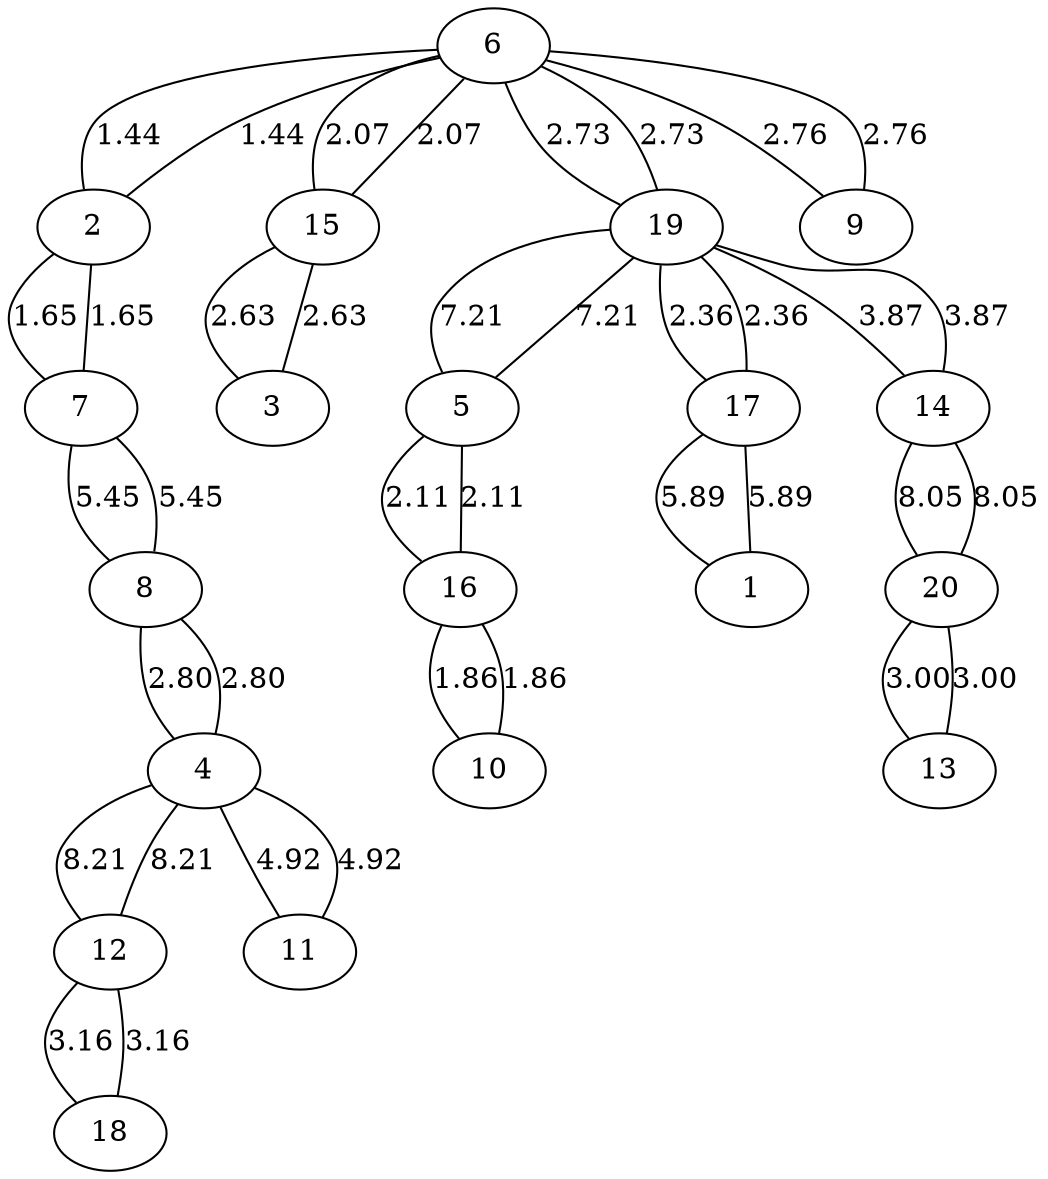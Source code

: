graph sample {
6 -- 2 [label=1.44];
2 -- 6 [label=1.44];
7 -- 2 [label=1.65];
2 -- 7 [label=1.65];
16 -- 10 [label=1.86];
10 -- 16 [label=1.86];
15 -- 6 [label=2.07];
6 -- 15 [label=2.07];
16 -- 5 [label=2.11];
5 -- 16 [label=2.11];
19 -- 17 [label=2.36];
17 -- 19 [label=2.36];
15 -- 3 [label=2.63];
3 -- 15 [label=2.63];
19 -- 6 [label=2.73];
6 -- 19 [label=2.73];
9 -- 6 [label=2.76];
6 -- 9 [label=2.76];
8 -- 4 [label=2.80];
4 -- 8 [label=2.80];
20 -- 13 [label=3.00];
13 -- 20 [label=3.00];
18 -- 12 [label=3.16];
12 -- 18 [label=3.16];
19 -- 14 [label=3.87];
14 -- 19 [label=3.87];
11 -- 4 [label=4.92];
4 -- 11 [label=4.92];
8 -- 7 [label=5.45];
7 -- 8 [label=5.45];
17 -- 1 [label=5.89];
1 -- 17 [label=5.89];
19 -- 5 [label=7.21];
5 -- 19 [label=7.21];
20 -- 14 [label=8.05];
14 -- 20 [label=8.05];
12 -- 4 [label=8.21];
4 -- 12 [label=8.21];
}